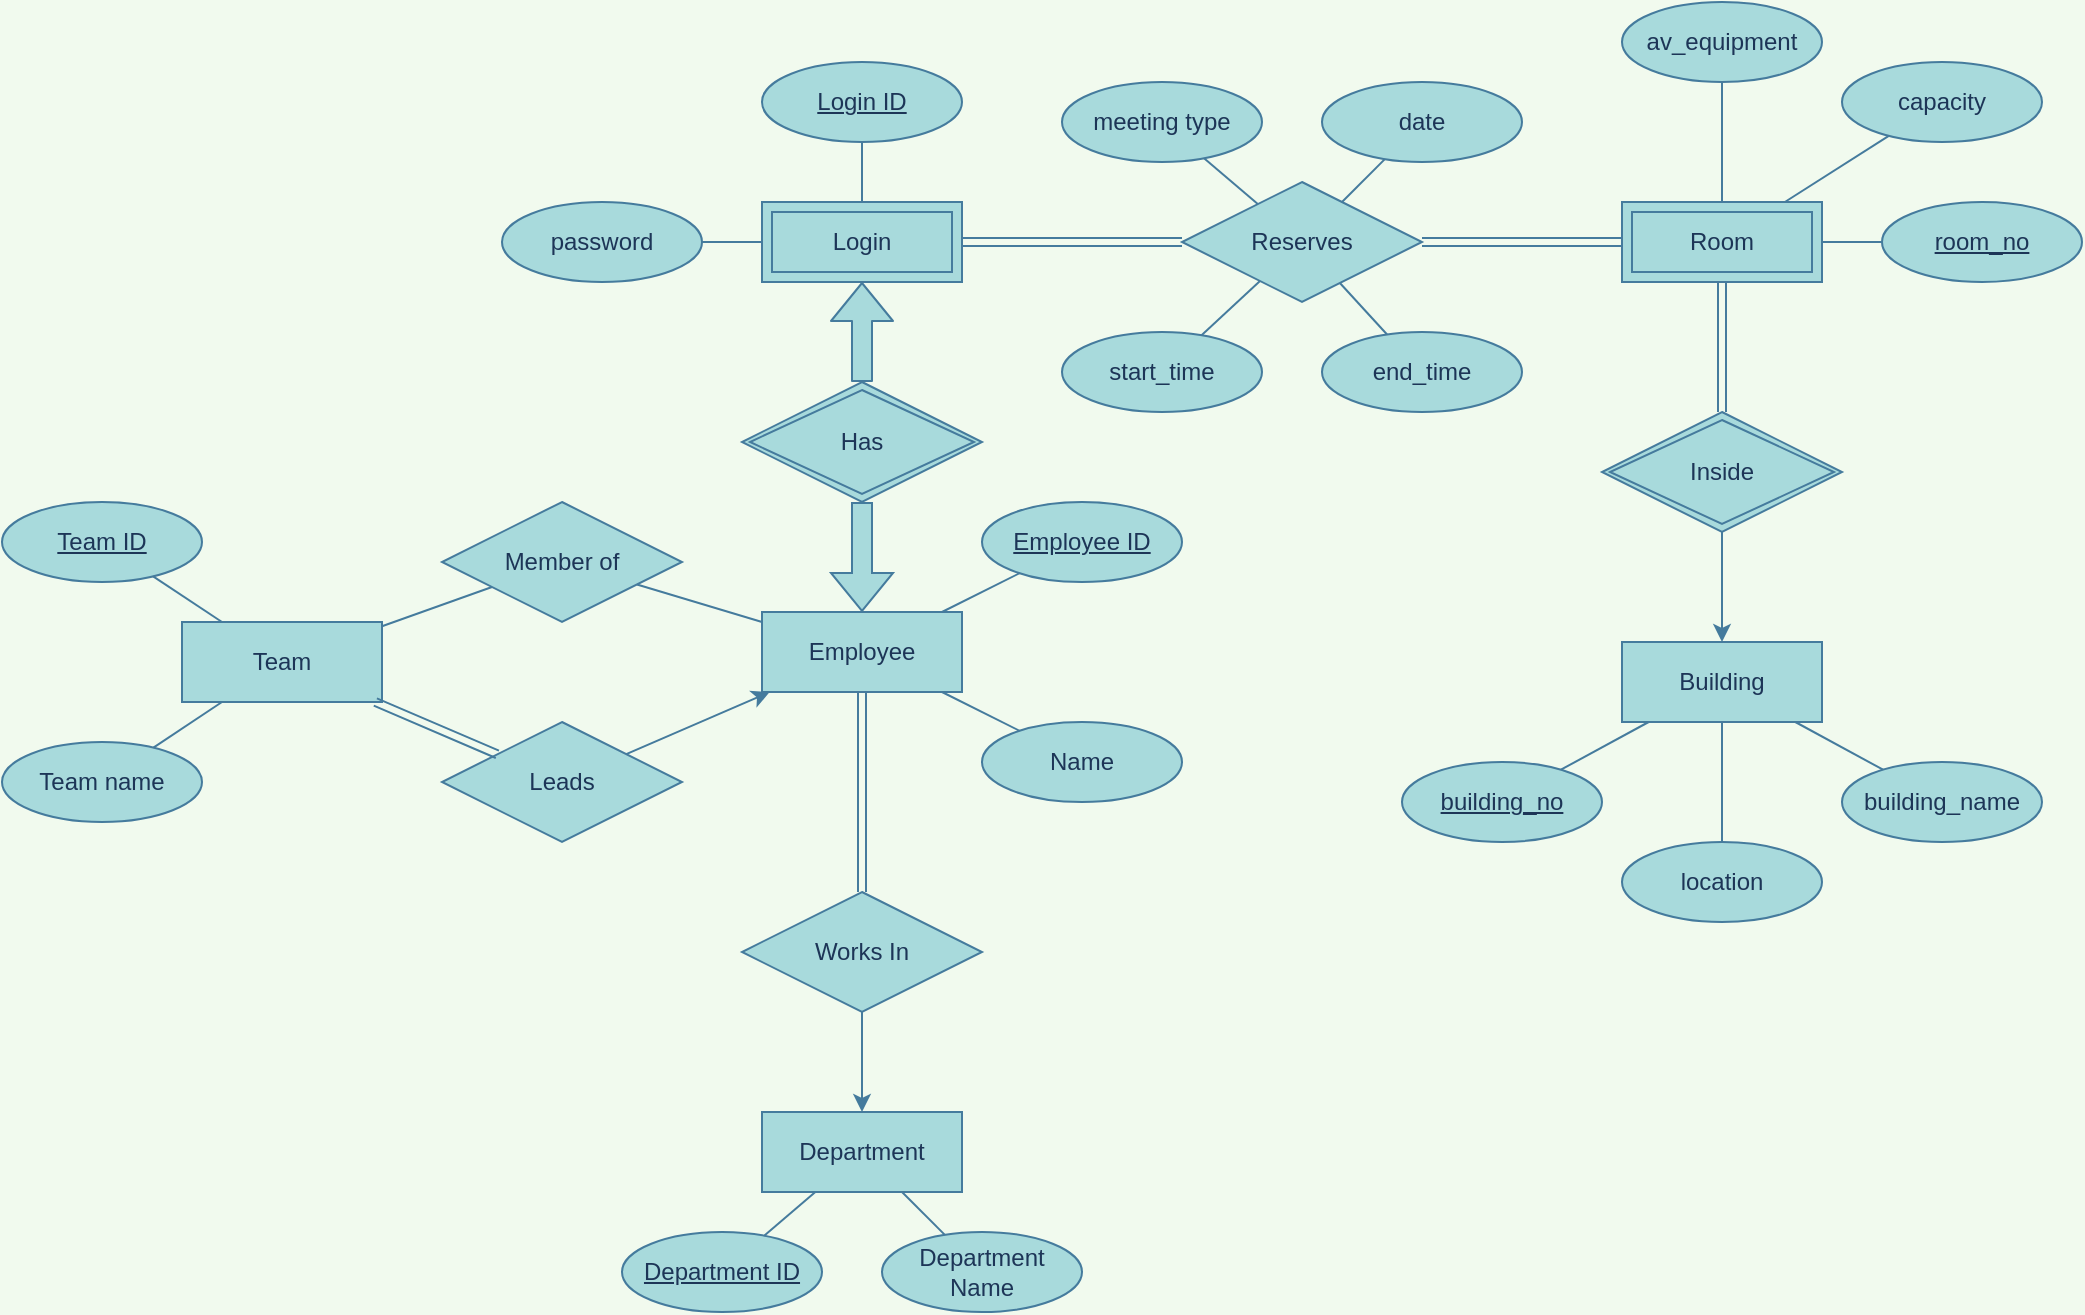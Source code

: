 <mxfile version="13.8.2" type="device"><diagram id="E623RX_EG5S3MoBo9BEK" name="Page-1"><mxGraphModel dx="780" dy="1112" grid="1" gridSize="10" guides="1" tooltips="1" connect="1" arrows="1" fold="1" page="1" pageScale="1" pageWidth="1100" pageHeight="850" background="#F1FAEE" math="0" shadow="0"><root><mxCell id="0"/><mxCell id="1" parent="0"/><mxCell id="6LX2ZQ3XiE4JtG7S0w_K-64" style="edgeStyle=none;orthogonalLoop=1;jettySize=auto;html=1;startArrow=none;startFill=0;endArrow=none;endFill=0;shape=link;strokeColor=#457B9D;fontColor=#1D3557;labelBackgroundColor=#F1FAEE;" edge="1" parent="1" source="6LX2ZQ3XiE4JtG7S0w_K-106" target="6LX2ZQ3XiE4JtG7S0w_K-32"><mxGeometry relative="1" as="geometry"><mxPoint x="406.471" y="90" as="sourcePoint"/></mxGeometry></mxCell><mxCell id="6LX2ZQ3XiE4JtG7S0w_K-29" value="Employee" style="whiteSpace=wrap;html=1;align=center;fillColor=#A8DADC;strokeColor=#457B9D;fontColor=#1D3557;" vertex="1" parent="1"><mxGeometry x="410" y="425" width="100" height="40" as="geometry"/></mxCell><mxCell id="6LX2ZQ3XiE4JtG7S0w_K-31" value="Department" style="whiteSpace=wrap;html=1;align=center;fillColor=#A8DADC;strokeColor=#457B9D;fontColor=#1D3557;" vertex="1" parent="1"><mxGeometry x="410" y="675" width="100" height="40" as="geometry"/></mxCell><mxCell id="6LX2ZQ3XiE4JtG7S0w_K-67" style="edgeStyle=none;orthogonalLoop=1;jettySize=auto;html=1;startArrow=none;startFill=0;endArrow=none;endFill=0;shape=link;strokeColor=#457B9D;fontColor=#1D3557;labelBackgroundColor=#F1FAEE;" edge="1" parent="1" source="6LX2ZQ3XiE4JtG7S0w_K-32" target="6LX2ZQ3XiE4JtG7S0w_K-35"><mxGeometry relative="1" as="geometry"/></mxCell><mxCell id="6LX2ZQ3XiE4JtG7S0w_K-32" value="Reserves" style="shape=rhombus;perimeter=rhombusPerimeter;whiteSpace=wrap;html=1;align=center;fillColor=#A8DADC;strokeColor=#457B9D;fontColor=#1D3557;" vertex="1" parent="1"><mxGeometry x="620" y="210" width="120" height="60" as="geometry"/></mxCell><mxCell id="6LX2ZQ3XiE4JtG7S0w_K-35" value="Room" style="shape=ext;margin=3;double=1;whiteSpace=wrap;html=1;align=center;fillColor=#A8DADC;strokeColor=#457B9D;fontColor=#1D3557;" vertex="1" parent="1"><mxGeometry x="840" y="220" width="100" height="40" as="geometry"/></mxCell><mxCell id="6LX2ZQ3XiE4JtG7S0w_K-36" value="Inside" style="shape=rhombus;double=1;perimeter=rhombusPerimeter;whiteSpace=wrap;html=1;align=center;fillColor=#A8DADC;strokeColor=#457B9D;fontColor=#1D3557;" vertex="1" parent="1"><mxGeometry x="830" y="325" width="120" height="60" as="geometry"/></mxCell><mxCell id="6LX2ZQ3XiE4JtG7S0w_K-37" value="Building" style="whiteSpace=wrap;html=1;align=center;fillColor=#A8DADC;strokeColor=#457B9D;fontColor=#1D3557;" vertex="1" parent="1"><mxGeometry x="840" y="440" width="100" height="40" as="geometry"/></mxCell><mxCell id="6LX2ZQ3XiE4JtG7S0w_K-38" value="" style="endArrow=classic;html=1;entryX=0.5;entryY=0;entryDx=0;entryDy=0;endFill=1;strokeColor=#457B9D;fontColor=#1D3557;labelBackgroundColor=#F1FAEE;" edge="1" parent="1" source="6LX2ZQ3XiE4JtG7S0w_K-36" target="6LX2ZQ3XiE4JtG7S0w_K-37"><mxGeometry relative="1" as="geometry"><mxPoint x="680" y="620" as="sourcePoint"/><mxPoint x="840" y="620" as="targetPoint"/></mxGeometry></mxCell><mxCell id="6LX2ZQ3XiE4JtG7S0w_K-40" value="av_equipment" style="ellipse;whiteSpace=wrap;html=1;align=center;fillColor=#A8DADC;strokeColor=#457B9D;fontColor=#1D3557;" vertex="1" parent="1"><mxGeometry x="840" y="120" width="100" height="40" as="geometry"/></mxCell><mxCell id="6LX2ZQ3XiE4JtG7S0w_K-41" value="capacity" style="ellipse;whiteSpace=wrap;html=1;align=center;fillColor=#A8DADC;strokeColor=#457B9D;fontColor=#1D3557;" vertex="1" parent="1"><mxGeometry x="950" y="150" width="100" height="40" as="geometry"/></mxCell><mxCell id="6LX2ZQ3XiE4JtG7S0w_K-42" value="room_no" style="ellipse;whiteSpace=wrap;html=1;align=center;fontStyle=4;fillColor=#A8DADC;strokeColor=#457B9D;fontColor=#1D3557;" vertex="1" parent="1"><mxGeometry x="970" y="220" width="100" height="40" as="geometry"/></mxCell><mxCell id="6LX2ZQ3XiE4JtG7S0w_K-43" value="" style="endArrow=none;html=1;strokeColor=#457B9D;fontColor=#1D3557;labelBackgroundColor=#F1FAEE;" edge="1" parent="1" source="6LX2ZQ3XiE4JtG7S0w_K-40" target="6LX2ZQ3XiE4JtG7S0w_K-35"><mxGeometry relative="1" as="geometry"><mxPoint x="890" y="375" as="sourcePoint"/><mxPoint x="890" y="535" as="targetPoint"/></mxGeometry></mxCell><mxCell id="6LX2ZQ3XiE4JtG7S0w_K-44" value="" style="endArrow=none;html=1;strokeColor=#457B9D;fontColor=#1D3557;labelBackgroundColor=#F1FAEE;" edge="1" parent="1" source="6LX2ZQ3XiE4JtG7S0w_K-42" target="6LX2ZQ3XiE4JtG7S0w_K-35"><mxGeometry relative="1" as="geometry"><mxPoint x="680" y="715" as="sourcePoint"/><mxPoint x="840" y="715" as="targetPoint"/></mxGeometry></mxCell><mxCell id="6LX2ZQ3XiE4JtG7S0w_K-45" value="" style="endArrow=none;html=1;strokeColor=#457B9D;fontColor=#1D3557;labelBackgroundColor=#F1FAEE;" edge="1" parent="1" source="6LX2ZQ3XiE4JtG7S0w_K-35" target="6LX2ZQ3XiE4JtG7S0w_K-41"><mxGeometry relative="1" as="geometry"><mxPoint x="680" y="715" as="sourcePoint"/><mxPoint x="840" y="715" as="targetPoint"/></mxGeometry></mxCell><mxCell id="6LX2ZQ3XiE4JtG7S0w_K-68" style="edgeStyle=none;orthogonalLoop=1;jettySize=auto;html=1;startArrow=none;startFill=0;endArrow=none;endFill=0;strokeColor=#457B9D;fontColor=#1D3557;labelBackgroundColor=#F1FAEE;" edge="1" parent="1" source="6LX2ZQ3XiE4JtG7S0w_K-47" target="6LX2ZQ3XiE4JtG7S0w_K-37"><mxGeometry relative="1" as="geometry"/></mxCell><mxCell id="6LX2ZQ3XiE4JtG7S0w_K-47" value="building_name" style="ellipse;whiteSpace=wrap;html=1;align=center;fillColor=#A8DADC;strokeColor=#457B9D;fontColor=#1D3557;" vertex="1" parent="1"><mxGeometry x="950" y="500" width="100" height="40" as="geometry"/></mxCell><mxCell id="6LX2ZQ3XiE4JtG7S0w_K-69" style="edgeStyle=none;orthogonalLoop=1;jettySize=auto;html=1;startArrow=none;startFill=0;endArrow=none;endFill=0;strokeColor=#457B9D;fontColor=#1D3557;labelBackgroundColor=#F1FAEE;" edge="1" parent="1" source="6LX2ZQ3XiE4JtG7S0w_K-48" target="6LX2ZQ3XiE4JtG7S0w_K-37"><mxGeometry relative="1" as="geometry"/></mxCell><mxCell id="6LX2ZQ3XiE4JtG7S0w_K-48" value="building_no" style="ellipse;whiteSpace=wrap;html=1;align=center;fontStyle=4;fillColor=#A8DADC;strokeColor=#457B9D;fontColor=#1D3557;" vertex="1" parent="1"><mxGeometry x="730" y="500" width="100" height="40" as="geometry"/></mxCell><mxCell id="6LX2ZQ3XiE4JtG7S0w_K-49" value="Works In" style="shape=rhombus;perimeter=rhombusPerimeter;whiteSpace=wrap;html=1;align=center;fillColor=#A8DADC;strokeColor=#457B9D;fontColor=#1D3557;" vertex="1" parent="1"><mxGeometry x="400" y="565" width="120" height="60" as="geometry"/></mxCell><mxCell id="6LX2ZQ3XiE4JtG7S0w_K-50" value="Team" style="whiteSpace=wrap;html=1;align=center;fillColor=#A8DADC;strokeColor=#457B9D;fontColor=#1D3557;" vertex="1" parent="1"><mxGeometry x="120" y="430" width="100" height="40" as="geometry"/></mxCell><mxCell id="6LX2ZQ3XiE4JtG7S0w_K-51" value="" style="endArrow=none;html=1;shape=link;strokeColor=#457B9D;fontColor=#1D3557;labelBackgroundColor=#F1FAEE;" edge="1" parent="1" source="6LX2ZQ3XiE4JtG7S0w_K-35" target="6LX2ZQ3XiE4JtG7S0w_K-36"><mxGeometry relative="1" as="geometry"><mxPoint x="810" y="475" as="sourcePoint"/><mxPoint x="970" y="475" as="targetPoint"/></mxGeometry></mxCell><mxCell id="6LX2ZQ3XiE4JtG7S0w_K-61" style="orthogonalLoop=1;jettySize=auto;html=1;startArrow=none;endArrow=none;endFill=0;startFill=0;strokeColor=#457B9D;fontColor=#1D3557;labelBackgroundColor=#F1FAEE;" edge="1" parent="1" source="6LX2ZQ3XiE4JtG7S0w_K-52" target="6LX2ZQ3XiE4JtG7S0w_K-32"><mxGeometry relative="1" as="geometry"/></mxCell><mxCell id="6LX2ZQ3XiE4JtG7S0w_K-52" value="meeting type" style="ellipse;whiteSpace=wrap;html=1;align=center;fillColor=#A8DADC;strokeColor=#457B9D;fontColor=#1D3557;" vertex="1" parent="1"><mxGeometry x="560" y="160" width="100" height="40" as="geometry"/></mxCell><mxCell id="6LX2ZQ3XiE4JtG7S0w_K-59" style="orthogonalLoop=1;jettySize=auto;html=1;startArrow=none;endArrow=none;endFill=0;startFill=0;strokeColor=#457B9D;fontColor=#1D3557;labelBackgroundColor=#F1FAEE;" edge="1" parent="1" source="6LX2ZQ3XiE4JtG7S0w_K-53" target="6LX2ZQ3XiE4JtG7S0w_K-32"><mxGeometry relative="1" as="geometry"/></mxCell><mxCell id="6LX2ZQ3XiE4JtG7S0w_K-53" value="end_time" style="ellipse;whiteSpace=wrap;html=1;align=center;fillColor=#A8DADC;strokeColor=#457B9D;fontColor=#1D3557;" vertex="1" parent="1"><mxGeometry x="690" y="285" width="100" height="40" as="geometry"/></mxCell><mxCell id="6LX2ZQ3XiE4JtG7S0w_K-60" style="orthogonalLoop=1;jettySize=auto;html=1;startArrow=none;endArrow=none;endFill=0;startFill=0;strokeColor=#457B9D;fontColor=#1D3557;labelBackgroundColor=#F1FAEE;" edge="1" parent="1" source="6LX2ZQ3XiE4JtG7S0w_K-54" target="6LX2ZQ3XiE4JtG7S0w_K-32"><mxGeometry relative="1" as="geometry"/></mxCell><mxCell id="6LX2ZQ3XiE4JtG7S0w_K-54" value="start_time" style="ellipse;whiteSpace=wrap;html=1;align=center;fillColor=#A8DADC;strokeColor=#457B9D;fontColor=#1D3557;" vertex="1" parent="1"><mxGeometry x="560" y="285" width="100" height="40" as="geometry"/></mxCell><mxCell id="6LX2ZQ3XiE4JtG7S0w_K-62" style="orthogonalLoop=1;jettySize=auto;html=1;startArrow=none;endArrow=none;endFill=0;startFill=0;strokeColor=#457B9D;fontColor=#1D3557;labelBackgroundColor=#F1FAEE;" edge="1" parent="1" source="6LX2ZQ3XiE4JtG7S0w_K-55" target="6LX2ZQ3XiE4JtG7S0w_K-32"><mxGeometry relative="1" as="geometry"/></mxCell><mxCell id="6LX2ZQ3XiE4JtG7S0w_K-55" value="date" style="ellipse;whiteSpace=wrap;html=1;align=center;fillColor=#A8DADC;strokeColor=#457B9D;fontColor=#1D3557;" vertex="1" parent="1"><mxGeometry x="690" y="160" width="100" height="40" as="geometry"/></mxCell><mxCell id="6LX2ZQ3XiE4JtG7S0w_K-63" style="edgeStyle=none;shape=link;orthogonalLoop=1;jettySize=auto;html=1;exitX=0.5;exitY=1;exitDx=0;exitDy=0;startArrow=block;endArrow=none;endFill=0;strokeColor=#457B9D;fontColor=#1D3557;labelBackgroundColor=#F1FAEE;" edge="1" parent="1" source="6LX2ZQ3XiE4JtG7S0w_K-55" target="6LX2ZQ3XiE4JtG7S0w_K-55"><mxGeometry relative="1" as="geometry"/></mxCell><mxCell id="6LX2ZQ3XiE4JtG7S0w_K-70" value="Name" style="ellipse;whiteSpace=wrap;html=1;align=center;fillColor=#A8DADC;strokeColor=#457B9D;fontColor=#1D3557;" vertex="1" parent="1"><mxGeometry x="520" y="480" width="100" height="40" as="geometry"/></mxCell><mxCell id="6LX2ZQ3XiE4JtG7S0w_K-71" value="Member of" style="shape=rhombus;perimeter=rhombusPerimeter;whiteSpace=wrap;html=1;align=center;fillColor=#A8DADC;strokeColor=#457B9D;fontColor=#1D3557;" vertex="1" parent="1"><mxGeometry x="250" y="370" width="120" height="60" as="geometry"/></mxCell><mxCell id="6LX2ZQ3XiE4JtG7S0w_K-72" value="Leads" style="shape=rhombus;perimeter=rhombusPerimeter;whiteSpace=wrap;html=1;align=center;fillColor=#A8DADC;strokeColor=#457B9D;fontColor=#1D3557;" vertex="1" parent="1"><mxGeometry x="250" y="480" width="120" height="60" as="geometry"/></mxCell><mxCell id="6LX2ZQ3XiE4JtG7S0w_K-73" value="" style="endArrow=none;html=1;shape=link;strokeColor=#457B9D;fontColor=#1D3557;labelBackgroundColor=#F1FAEE;" edge="1" parent="1" source="6LX2ZQ3XiE4JtG7S0w_K-50" target="6LX2ZQ3XiE4JtG7S0w_K-72"><mxGeometry relative="1" as="geometry"><mxPoint x="-10" y="600" as="sourcePoint"/><mxPoint x="150" y="600" as="targetPoint"/></mxGeometry></mxCell><mxCell id="6LX2ZQ3XiE4JtG7S0w_K-74" value="" style="endArrow=none;html=1;strokeColor=#457B9D;fontColor=#1D3557;labelBackgroundColor=#F1FAEE;" edge="1" parent="1" source="6LX2ZQ3XiE4JtG7S0w_K-50" target="6LX2ZQ3XiE4JtG7S0w_K-71"><mxGeometry relative="1" as="geometry"><mxPoint x="460" y="600" as="sourcePoint"/><mxPoint x="620" y="600" as="targetPoint"/></mxGeometry></mxCell><mxCell id="6LX2ZQ3XiE4JtG7S0w_K-75" value="" style="endArrow=none;html=1;strokeColor=#457B9D;fontColor=#1D3557;labelBackgroundColor=#F1FAEE;" edge="1" parent="1" source="6LX2ZQ3XiE4JtG7S0w_K-71" target="6LX2ZQ3XiE4JtG7S0w_K-29"><mxGeometry relative="1" as="geometry"><mxPoint x="390" y="460" as="sourcePoint"/><mxPoint x="550" y="460" as="targetPoint"/></mxGeometry></mxCell><mxCell id="6LX2ZQ3XiE4JtG7S0w_K-76" value="" style="endArrow=classic;html=1;endFill=1;strokeColor=#457B9D;fontColor=#1D3557;labelBackgroundColor=#F1FAEE;" edge="1" parent="1" source="6LX2ZQ3XiE4JtG7S0w_K-72" target="6LX2ZQ3XiE4JtG7S0w_K-29"><mxGeometry relative="1" as="geometry"><mxPoint x="450" y="530" as="sourcePoint"/><mxPoint x="610" y="530" as="targetPoint"/></mxGeometry></mxCell><mxCell id="6LX2ZQ3XiE4JtG7S0w_K-77" value="" style="endArrow=none;html=1;shape=link;strokeColor=#457B9D;fontColor=#1D3557;labelBackgroundColor=#F1FAEE;" edge="1" parent="1" source="6LX2ZQ3XiE4JtG7S0w_K-29" target="6LX2ZQ3XiE4JtG7S0w_K-49"><mxGeometry relative="1" as="geometry"><mxPoint x="390" y="460" as="sourcePoint"/><mxPoint x="550" y="460" as="targetPoint"/></mxGeometry></mxCell><mxCell id="6LX2ZQ3XiE4JtG7S0w_K-78" value="" style="endArrow=none;html=1;endFill=0;startArrow=classic;startFill=1;strokeColor=#457B9D;fontColor=#1D3557;labelBackgroundColor=#F1FAEE;" edge="1" parent="1" source="6LX2ZQ3XiE4JtG7S0w_K-31" target="6LX2ZQ3XiE4JtG7S0w_K-49"><mxGeometry relative="1" as="geometry"><mxPoint x="670" y="555" as="sourcePoint"/><mxPoint x="830" y="555" as="targetPoint"/></mxGeometry></mxCell><mxCell id="6LX2ZQ3XiE4JtG7S0w_K-79" value="Team ID" style="ellipse;whiteSpace=wrap;html=1;align=center;fontStyle=4;fillColor=#A8DADC;strokeColor=#457B9D;fontColor=#1D3557;" vertex="1" parent="1"><mxGeometry x="30" y="370" width="100" height="40" as="geometry"/></mxCell><mxCell id="6LX2ZQ3XiE4JtG7S0w_K-80" value="Team name" style="ellipse;whiteSpace=wrap;html=1;align=center;fillColor=#A8DADC;strokeColor=#457B9D;fontColor=#1D3557;" vertex="1" parent="1"><mxGeometry x="30" y="490" width="100" height="40" as="geometry"/></mxCell><mxCell id="6LX2ZQ3XiE4JtG7S0w_K-81" value="Department Name" style="ellipse;whiteSpace=wrap;html=1;align=center;fillColor=#A8DADC;strokeColor=#457B9D;fontColor=#1D3557;" vertex="1" parent="1"><mxGeometry x="470" y="735" width="100" height="40" as="geometry"/></mxCell><mxCell id="6LX2ZQ3XiE4JtG7S0w_K-82" value="Department ID" style="ellipse;whiteSpace=wrap;html=1;align=center;fontStyle=4;fillColor=#A8DADC;strokeColor=#457B9D;fontColor=#1D3557;" vertex="1" parent="1"><mxGeometry x="340" y="735" width="100" height="40" as="geometry"/></mxCell><mxCell id="6LX2ZQ3XiE4JtG7S0w_K-83" value="Employee ID" style="ellipse;whiteSpace=wrap;html=1;align=center;fontStyle=4;fillColor=#A8DADC;strokeColor=#457B9D;fontColor=#1D3557;" vertex="1" parent="1"><mxGeometry x="520" y="370" width="100" height="40" as="geometry"/></mxCell><mxCell id="6LX2ZQ3XiE4JtG7S0w_K-85" value="" style="endArrow=none;html=1;strokeColor=#457B9D;fontColor=#1D3557;labelBackgroundColor=#F1FAEE;" edge="1" parent="1" source="6LX2ZQ3XiE4JtG7S0w_K-29" target="6LX2ZQ3XiE4JtG7S0w_K-83"><mxGeometry relative="1" as="geometry"><mxPoint x="550" y="390" as="sourcePoint"/><mxPoint x="630" y="520" as="targetPoint"/></mxGeometry></mxCell><mxCell id="6LX2ZQ3XiE4JtG7S0w_K-88" value="" style="endArrow=none;html=1;strokeColor=#457B9D;fontColor=#1D3557;labelBackgroundColor=#F1FAEE;" edge="1" parent="1" source="6LX2ZQ3XiE4JtG7S0w_K-50" target="6LX2ZQ3XiE4JtG7S0w_K-80"><mxGeometry relative="1" as="geometry"><mxPoint x="480" y="590" as="sourcePoint"/><mxPoint x="640" y="590" as="targetPoint"/></mxGeometry></mxCell><mxCell id="6LX2ZQ3XiE4JtG7S0w_K-89" value="" style="endArrow=none;html=1;strokeColor=#457B9D;fontColor=#1D3557;labelBackgroundColor=#F1FAEE;" edge="1" parent="1" source="6LX2ZQ3XiE4JtG7S0w_K-79" target="6LX2ZQ3XiE4JtG7S0w_K-50"><mxGeometry relative="1" as="geometry"><mxPoint x="10" y="770" as="sourcePoint"/><mxPoint x="170" y="770" as="targetPoint"/></mxGeometry></mxCell><mxCell id="6LX2ZQ3XiE4JtG7S0w_K-90" value="" style="endArrow=none;html=1;strokeColor=#457B9D;fontColor=#1D3557;labelBackgroundColor=#F1FAEE;" edge="1" parent="1" source="6LX2ZQ3XiE4JtG7S0w_K-82" target="6LX2ZQ3XiE4JtG7S0w_K-31"><mxGeometry relative="1" as="geometry"><mxPoint x="150" y="655" as="sourcePoint"/><mxPoint x="310" y="655" as="targetPoint"/></mxGeometry></mxCell><mxCell id="6LX2ZQ3XiE4JtG7S0w_K-91" value="" style="endArrow=none;html=1;strokeColor=#457B9D;fontColor=#1D3557;labelBackgroundColor=#F1FAEE;" edge="1" parent="1" source="6LX2ZQ3XiE4JtG7S0w_K-31" target="6LX2ZQ3XiE4JtG7S0w_K-81"><mxGeometry relative="1" as="geometry"><mxPoint x="640" y="745" as="sourcePoint"/><mxPoint x="800" y="745" as="targetPoint"/></mxGeometry></mxCell><mxCell id="6LX2ZQ3XiE4JtG7S0w_K-93" style="edgeStyle=none;shape=link;orthogonalLoop=1;jettySize=auto;html=1;exitX=1;exitY=0;exitDx=0;exitDy=0;startArrow=classic;startFill=1;endArrow=classic;endFill=1;strokeColor=#457B9D;fontColor=#1D3557;labelBackgroundColor=#F1FAEE;" edge="1" parent="1" source="6LX2ZQ3XiE4JtG7S0w_K-48" target="6LX2ZQ3XiE4JtG7S0w_K-48"><mxGeometry relative="1" as="geometry"/></mxCell><mxCell id="6LX2ZQ3XiE4JtG7S0w_K-95" value="password" style="ellipse;whiteSpace=wrap;html=1;align=center;strokeColor=#457B9D;fillColor=#A8DADC;fontColor=#1D3557;" vertex="1" parent="1"><mxGeometry x="280" y="220" width="100" height="40" as="geometry"/></mxCell><mxCell id="6LX2ZQ3XiE4JtG7S0w_K-96" value="&lt;span&gt;Login ID&lt;/span&gt;" style="ellipse;whiteSpace=wrap;html=1;align=center;strokeColor=#457B9D;fillColor=#A8DADC;fontColor=#1D3557;fontStyle=4" vertex="1" parent="1"><mxGeometry x="410" y="150" width="100" height="40" as="geometry"/></mxCell><mxCell id="6LX2ZQ3XiE4JtG7S0w_K-99" value="" style="endArrow=block;html=1;rounded=0;strokeColor=#457B9D;fillColor=#A8DADC;fontColor=#1D3557;shape=flexArrow;" edge="1" parent="1" source="6LX2ZQ3XiE4JtG7S0w_K-105" target="6LX2ZQ3XiE4JtG7S0w_K-29"><mxGeometry relative="1" as="geometry"><mxPoint x="460" y="370" as="sourcePoint"/><mxPoint x="450" y="280" as="targetPoint"/></mxGeometry></mxCell><mxCell id="6LX2ZQ3XiE4JtG7S0w_K-101" value="" style="endArrow=none;html=1;rounded=0;strokeColor=#457B9D;fillColor=#A8DADC;fontColor=#1D3557;" edge="1" parent="1" source="6LX2ZQ3XiE4JtG7S0w_K-95" target="6LX2ZQ3XiE4JtG7S0w_K-106"><mxGeometry relative="1" as="geometry"><mxPoint x="170" y="260" as="sourcePoint"/><mxPoint x="365.294" y="90" as="targetPoint"/></mxGeometry></mxCell><mxCell id="6LX2ZQ3XiE4JtG7S0w_K-102" value="" style="endArrow=none;html=1;rounded=0;strokeColor=#457B9D;fillColor=#A8DADC;fontColor=#1D3557;" edge="1" parent="1" source="6LX2ZQ3XiE4JtG7S0w_K-96" target="6LX2ZQ3XiE4JtG7S0w_K-106"><mxGeometry relative="1" as="geometry"><mxPoint x="600" y="180" as="sourcePoint"/><mxPoint x="388" y="90" as="targetPoint"/></mxGeometry></mxCell><mxCell id="6LX2ZQ3XiE4JtG7S0w_K-103" value="" style="endArrow=none;html=1;rounded=0;strokeColor=#457B9D;fillColor=#A8DADC;fontColor=#1D3557;" edge="1" parent="1" source="6LX2ZQ3XiE4JtG7S0w_K-29" target="6LX2ZQ3XiE4JtG7S0w_K-70"><mxGeometry relative="1" as="geometry"><mxPoint x="640" y="610" as="sourcePoint"/><mxPoint x="800" y="610" as="targetPoint"/></mxGeometry></mxCell><mxCell id="6LX2ZQ3XiE4JtG7S0w_K-107" value="" style="rounded=1;orthogonalLoop=1;jettySize=auto;html=1;strokeColor=#457B9D;fillColor=#A8DADC;fontColor=#1D3557;shape=flexArrow;" edge="1" parent="1" source="6LX2ZQ3XiE4JtG7S0w_K-105" target="6LX2ZQ3XiE4JtG7S0w_K-106"><mxGeometry relative="1" as="geometry"/></mxCell><mxCell id="6LX2ZQ3XiE4JtG7S0w_K-105" value="Has" style="shape=rhombus;double=1;perimeter=rhombusPerimeter;whiteSpace=wrap;html=1;align=center;strokeColor=#457B9D;fillColor=#A8DADC;fontColor=#1D3557;" vertex="1" parent="1"><mxGeometry x="400" y="310" width="120" height="60" as="geometry"/></mxCell><mxCell id="6LX2ZQ3XiE4JtG7S0w_K-106" value="Login" style="shape=ext;margin=3;double=1;whiteSpace=wrap;html=1;align=center;strokeColor=#457B9D;fillColor=#A8DADC;fontColor=#1D3557;" vertex="1" parent="1"><mxGeometry x="410" y="220" width="100" height="40" as="geometry"/></mxCell><mxCell id="6LX2ZQ3XiE4JtG7S0w_K-109" value="location" style="ellipse;whiteSpace=wrap;html=1;align=center;strokeColor=#457B9D;fillColor=#A8DADC;fontColor=#1D3557;" vertex="1" parent="1"><mxGeometry x="840" y="540" width="100" height="40" as="geometry"/></mxCell><mxCell id="6LX2ZQ3XiE4JtG7S0w_K-110" value="" style="endArrow=none;html=1;rounded=0;strokeColor=#457B9D;fillColor=#A8DADC;fontColor=#1D3557;" edge="1" parent="1" source="6LX2ZQ3XiE4JtG7S0w_K-37" target="6LX2ZQ3XiE4JtG7S0w_K-109"><mxGeometry relative="1" as="geometry"><mxPoint x="830" y="570" as="sourcePoint"/><mxPoint x="990" y="570" as="targetPoint"/></mxGeometry></mxCell></root></mxGraphModel></diagram></mxfile>